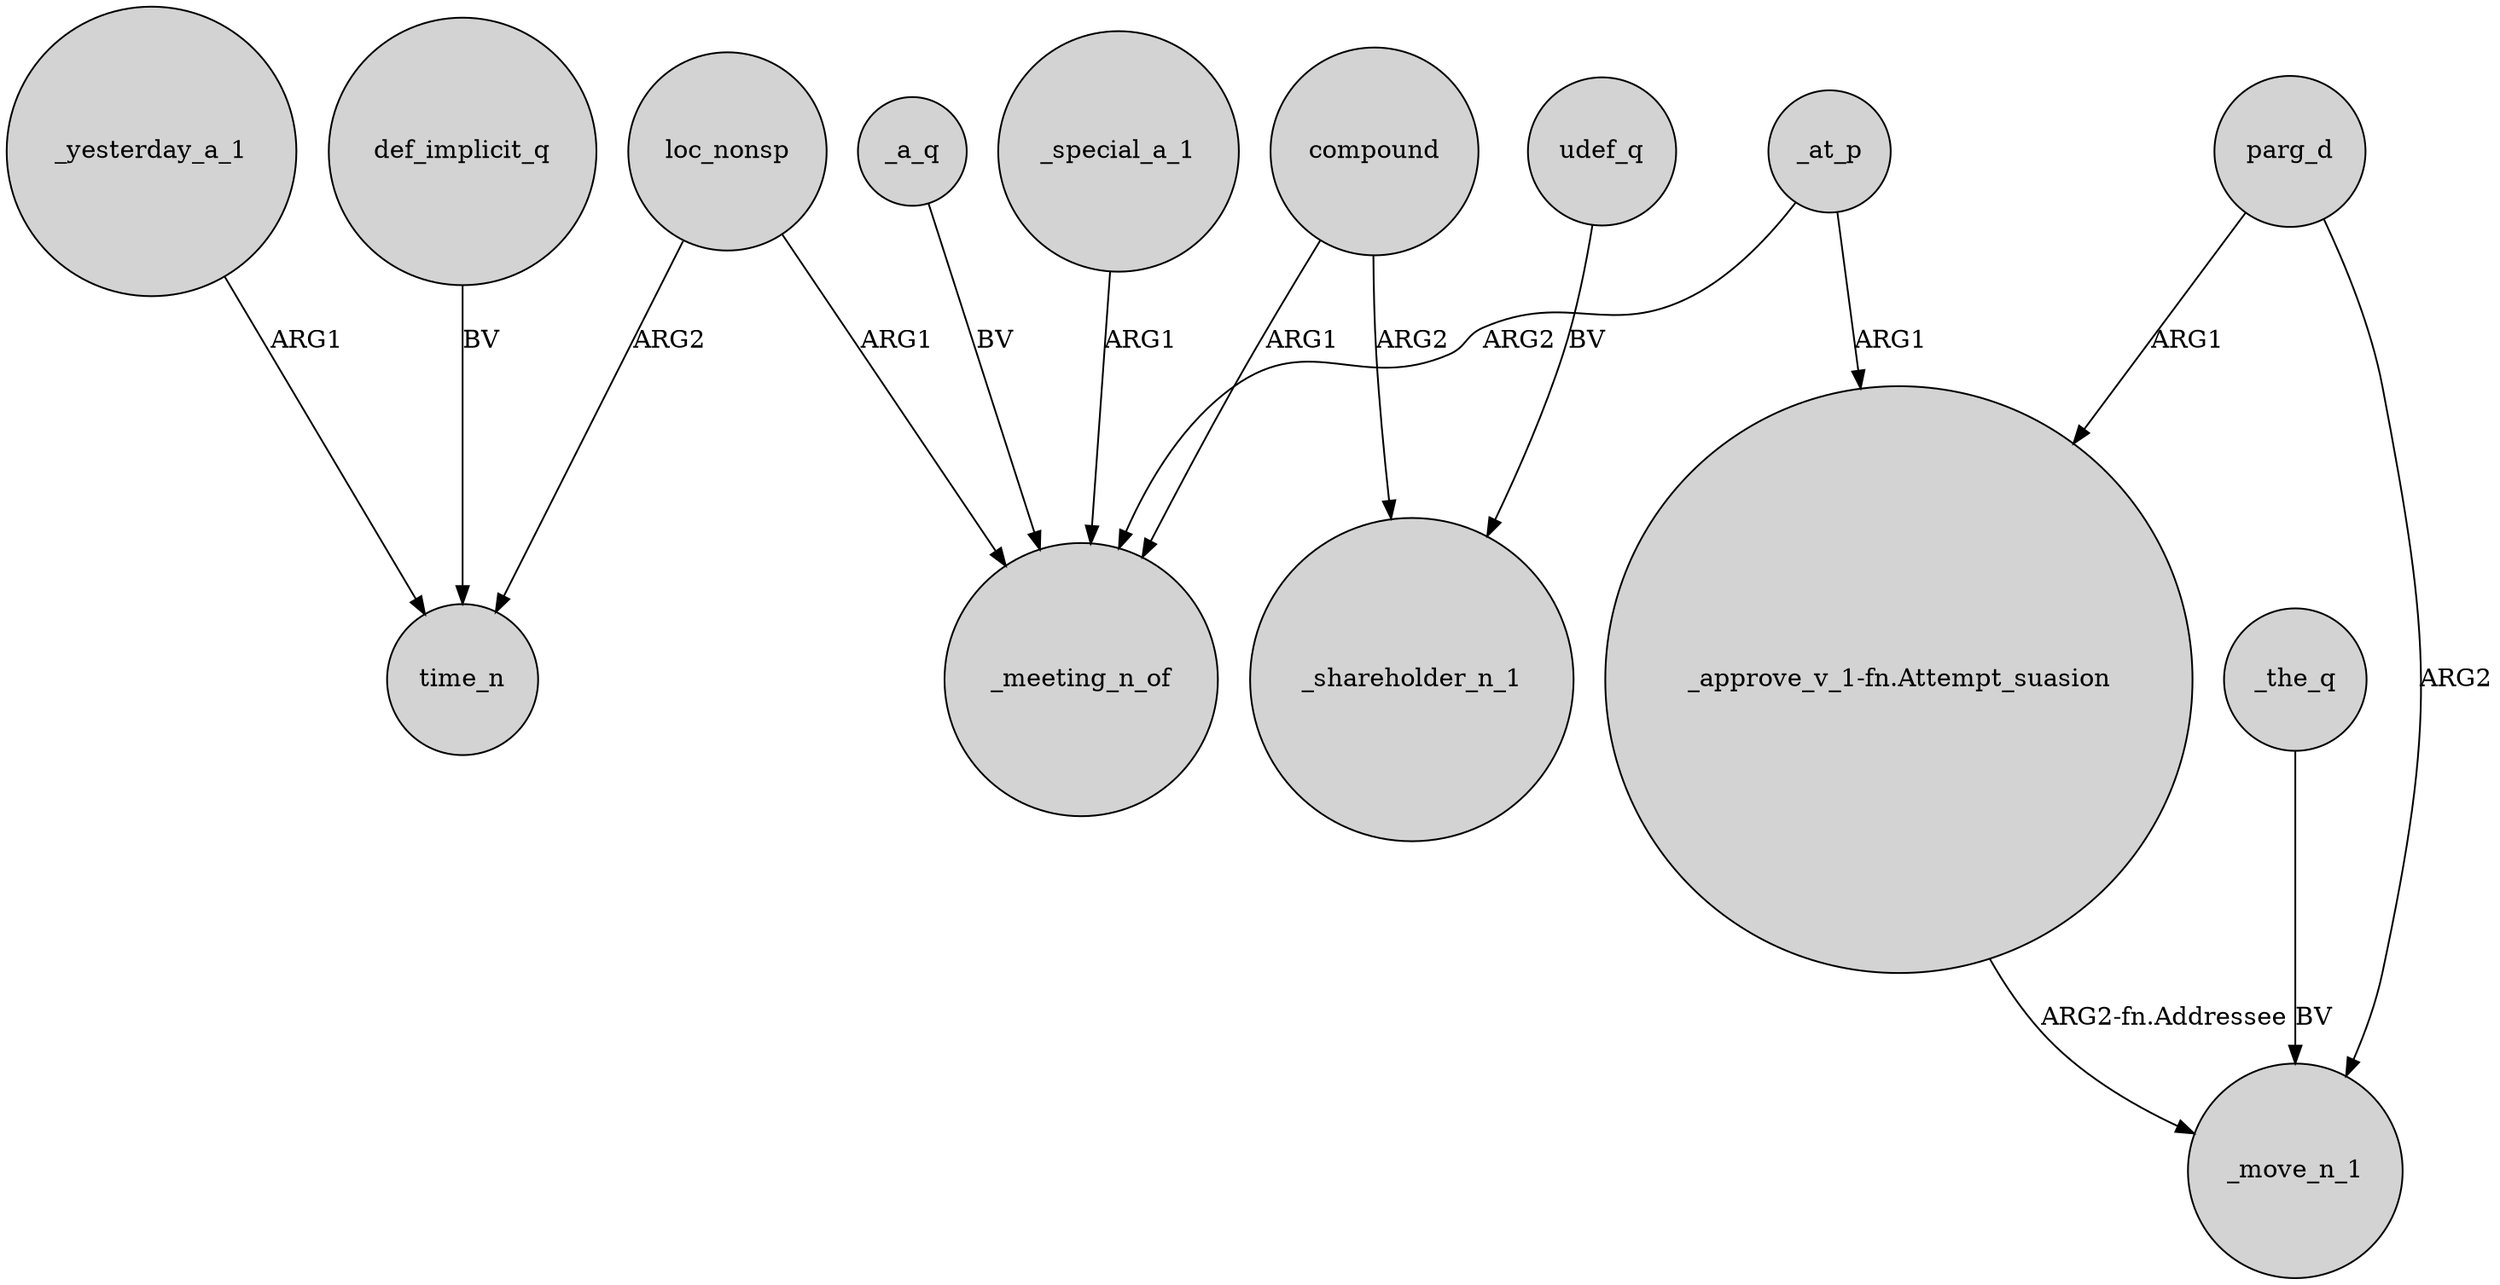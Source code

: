 digraph {
	node [shape=circle style=filled]
	_yesterday_a_1 -> time_n [label=ARG1]
	loc_nonsp -> _meeting_n_of [label=ARG1]
	_special_a_1 -> _meeting_n_of [label=ARG1]
	loc_nonsp -> time_n [label=ARG2]
	def_implicit_q -> time_n [label=BV]
	_at_p -> _meeting_n_of [label=ARG2]
	parg_d -> "_approve_v_1-fn.Attempt_suasion" [label=ARG1]
	compound -> _shareholder_n_1 [label=ARG2]
	udef_q -> _shareholder_n_1 [label=BV]
	_the_q -> _move_n_1 [label=BV]
	compound -> _meeting_n_of [label=ARG1]
	_at_p -> "_approve_v_1-fn.Attempt_suasion" [label=ARG1]
	parg_d -> _move_n_1 [label=ARG2]
	"_approve_v_1-fn.Attempt_suasion" -> _move_n_1 [label="ARG2-fn.Addressee"]
	_a_q -> _meeting_n_of [label=BV]
}
